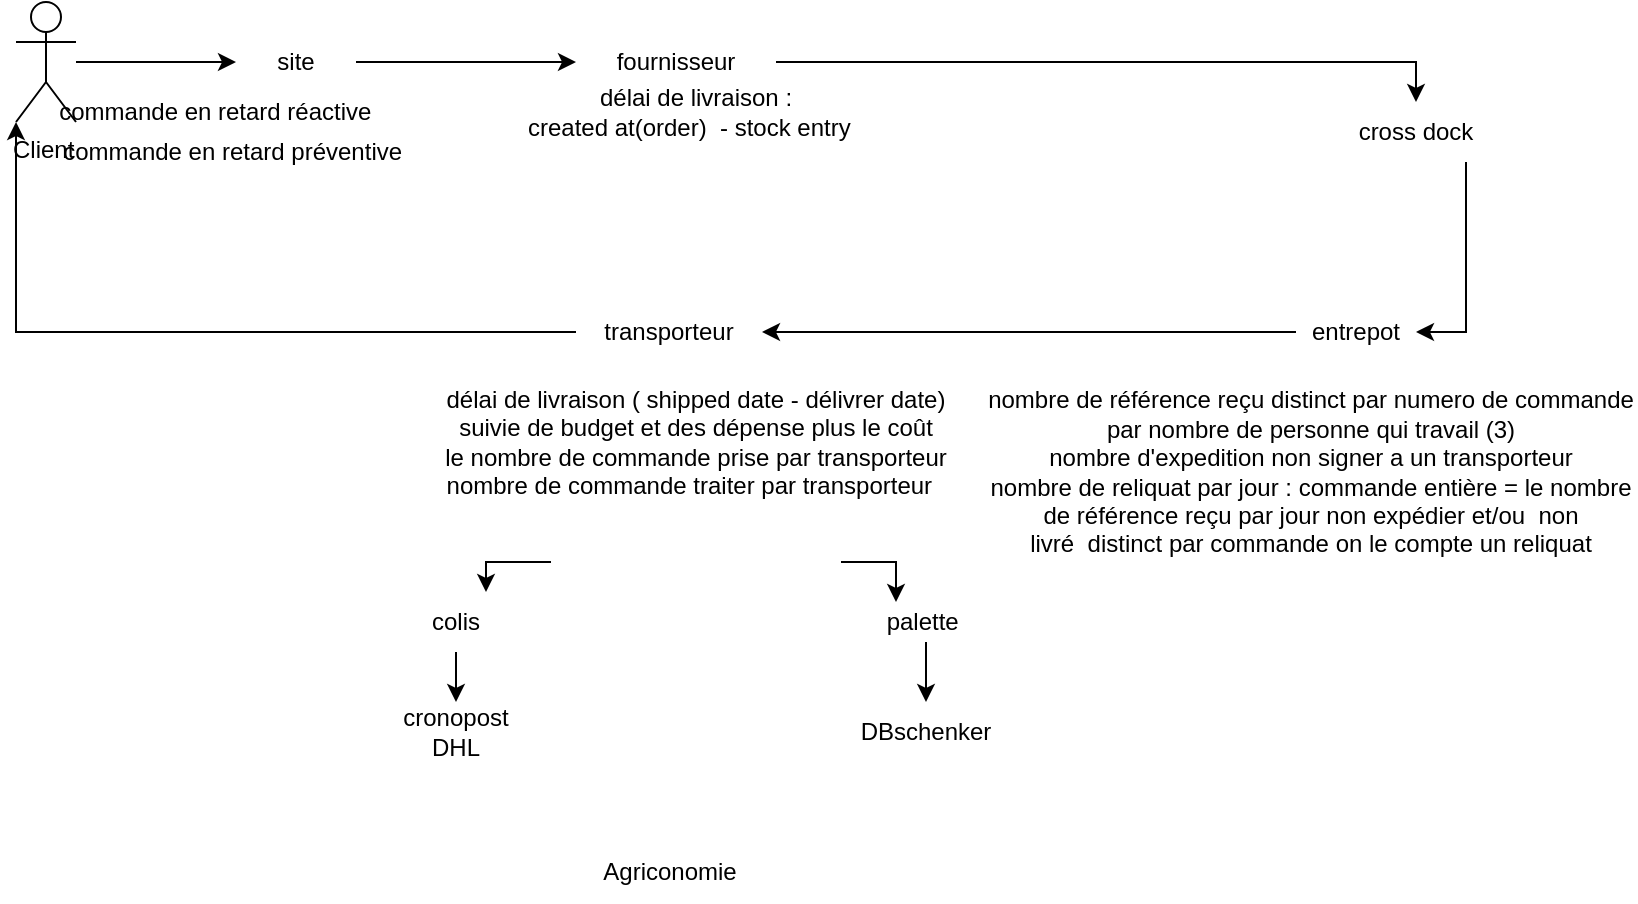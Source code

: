 <mxfile version="18.0.7" type="github">
  <diagram id="_cqOfaZG0E-52G9ckUW8" name="Page-1">
    <mxGraphModel dx="2034" dy="641" grid="1" gridSize="10" guides="1" tooltips="1" connect="1" arrows="1" fold="1" page="1" pageScale="1" pageWidth="827" pageHeight="1169" math="0" shadow="0">
      <root>
        <mxCell id="0" />
        <mxCell id="1" parent="0" />
        <mxCell id="6LwRpb-FkMDnThWZwCQe-3" style="edgeStyle=orthogonalEdgeStyle;rounded=0;orthogonalLoop=1;jettySize=auto;html=1;" edge="1" parent="1" source="6LwRpb-FkMDnThWZwCQe-1" target="6LwRpb-FkMDnThWZwCQe-2">
          <mxGeometry relative="1" as="geometry" />
        </mxCell>
        <mxCell id="6LwRpb-FkMDnThWZwCQe-1" value="Client&amp;nbsp;" style="shape=umlActor;verticalLabelPosition=bottom;verticalAlign=top;html=1;outlineConnect=0;" vertex="1" parent="1">
          <mxGeometry x="-820" width="30" height="60" as="geometry" />
        </mxCell>
        <mxCell id="6LwRpb-FkMDnThWZwCQe-5" style="edgeStyle=orthogonalEdgeStyle;rounded=0;orthogonalLoop=1;jettySize=auto;html=1;" edge="1" parent="1" source="6LwRpb-FkMDnThWZwCQe-2" target="6LwRpb-FkMDnThWZwCQe-4">
          <mxGeometry relative="1" as="geometry" />
        </mxCell>
        <mxCell id="6LwRpb-FkMDnThWZwCQe-2" value="site" style="text;html=1;strokeColor=none;fillColor=none;align=center;verticalAlign=middle;whiteSpace=wrap;rounded=0;" vertex="1" parent="1">
          <mxGeometry x="-710" y="15" width="60" height="30" as="geometry" />
        </mxCell>
        <mxCell id="6LwRpb-FkMDnThWZwCQe-18" style="edgeStyle=orthogonalEdgeStyle;rounded=0;orthogonalLoop=1;jettySize=auto;html=1;entryX=0.5;entryY=0;entryDx=0;entryDy=0;" edge="1" parent="1" source="6LwRpb-FkMDnThWZwCQe-4" target="6LwRpb-FkMDnThWZwCQe-15">
          <mxGeometry relative="1" as="geometry" />
        </mxCell>
        <mxCell id="6LwRpb-FkMDnThWZwCQe-4" value="fournisseur" style="text;html=1;strokeColor=none;fillColor=none;align=center;verticalAlign=middle;whiteSpace=wrap;rounded=0;" vertex="1" parent="1">
          <mxGeometry x="-540" y="12.5" width="100" height="35" as="geometry" />
        </mxCell>
        <mxCell id="6LwRpb-FkMDnThWZwCQe-13" value="commande en retard préventive&amp;nbsp;" style="text;html=1;strokeColor=none;fillColor=none;align=center;verticalAlign=middle;whiteSpace=wrap;rounded=0;" vertex="1" parent="1">
          <mxGeometry x="-820" y="60" width="220" height="30" as="geometry" />
        </mxCell>
        <mxCell id="6LwRpb-FkMDnThWZwCQe-29" style="edgeStyle=orthogonalEdgeStyle;rounded=0;orthogonalLoop=1;jettySize=auto;html=1;exitX=0.75;exitY=1;exitDx=0;exitDy=0;entryX=1;entryY=0.5;entryDx=0;entryDy=0;" edge="1" parent="1" source="6LwRpb-FkMDnThWZwCQe-15" target="6LwRpb-FkMDnThWZwCQe-28">
          <mxGeometry relative="1" as="geometry" />
        </mxCell>
        <mxCell id="6LwRpb-FkMDnThWZwCQe-15" value="cross dock" style="text;html=1;strokeColor=none;fillColor=none;align=center;verticalAlign=middle;whiteSpace=wrap;rounded=0;" vertex="1" parent="1">
          <mxGeometry x="-170" y="50" width="100" height="30" as="geometry" />
        </mxCell>
        <mxCell id="6LwRpb-FkMDnThWZwCQe-11" value="commande en retard réactive &amp;nbsp;" style="text;html=1;strokeColor=none;fillColor=none;align=center;verticalAlign=middle;whiteSpace=wrap;rounded=0;" vertex="1" parent="1">
          <mxGeometry x="-827" y="40" width="220" height="30" as="geometry" />
        </mxCell>
        <mxCell id="6LwRpb-FkMDnThWZwCQe-32" style="edgeStyle=orthogonalEdgeStyle;rounded=0;orthogonalLoop=1;jettySize=auto;html=1;entryX=1;entryY=0.5;entryDx=0;entryDy=0;" edge="1" parent="1" source="6LwRpb-FkMDnThWZwCQe-28" target="6LwRpb-FkMDnThWZwCQe-31">
          <mxGeometry relative="1" as="geometry" />
        </mxCell>
        <mxCell id="6LwRpb-FkMDnThWZwCQe-28" value="entrepot" style="text;html=1;strokeColor=none;fillColor=none;align=center;verticalAlign=middle;whiteSpace=wrap;rounded=0;" vertex="1" parent="1">
          <mxGeometry x="-180" y="150" width="60" height="30" as="geometry" />
        </mxCell>
        <mxCell id="6LwRpb-FkMDnThWZwCQe-30" value="nombre de référence reçu distinct par numero de commande par nombre de personne qui travail (3)&lt;br&gt;nombre d&#39;expedition non signer a un transporteur&lt;br&gt;nombre de reliquat par jour : commande entière = le nombre de référence reçu par jour non expédier et/ou &amp;nbsp;non livré&amp;nbsp;&amp;nbsp;distinct par commande on le compte un reliquat" style="text;html=1;strokeColor=none;fillColor=none;align=center;verticalAlign=middle;whiteSpace=wrap;rounded=0;" vertex="1" parent="1">
          <mxGeometry x="-335" y="140" width="325" height="190" as="geometry" />
        </mxCell>
        <mxCell id="6LwRpb-FkMDnThWZwCQe-33" style="edgeStyle=orthogonalEdgeStyle;rounded=0;orthogonalLoop=1;jettySize=auto;html=1;exitX=0;exitY=0.5;exitDx=0;exitDy=0;entryX=0;entryY=1;entryDx=0;entryDy=0;entryPerimeter=0;" edge="1" parent="1" source="6LwRpb-FkMDnThWZwCQe-31" target="6LwRpb-FkMDnThWZwCQe-1">
          <mxGeometry relative="1" as="geometry" />
        </mxCell>
        <mxCell id="6LwRpb-FkMDnThWZwCQe-31" value="transporteur" style="text;html=1;strokeColor=none;fillColor=none;align=center;verticalAlign=middle;whiteSpace=wrap;rounded=0;" vertex="1" parent="1">
          <mxGeometry x="-540" y="150" width="93" height="30" as="geometry" />
        </mxCell>
        <mxCell id="6LwRpb-FkMDnThWZwCQe-40" style="edgeStyle=orthogonalEdgeStyle;rounded=0;orthogonalLoop=1;jettySize=auto;html=1;exitX=0.25;exitY=1;exitDx=0;exitDy=0;entryX=0.75;entryY=0;entryDx=0;entryDy=0;" edge="1" parent="1" source="6LwRpb-FkMDnThWZwCQe-34" target="6LwRpb-FkMDnThWZwCQe-38">
          <mxGeometry relative="1" as="geometry" />
        </mxCell>
        <mxCell id="6LwRpb-FkMDnThWZwCQe-41" style="edgeStyle=orthogonalEdgeStyle;rounded=0;orthogonalLoop=1;jettySize=auto;html=1;exitX=0.75;exitY=1;exitDx=0;exitDy=0;entryX=0.25;entryY=0;entryDx=0;entryDy=0;" edge="1" parent="1" source="6LwRpb-FkMDnThWZwCQe-34" target="6LwRpb-FkMDnThWZwCQe-39">
          <mxGeometry relative="1" as="geometry" />
        </mxCell>
        <mxCell id="6LwRpb-FkMDnThWZwCQe-34" value="délai de livraison ( shipped date - délivrer date)&lt;br&gt;suivie de budget et des dépense plus le coût&lt;br&gt;le nombre de commande prise par transporteur &lt;br&gt;nombre de commande traiter par transporteur &amp;nbsp;" style="text;html=1;strokeColor=none;fillColor=none;align=center;verticalAlign=middle;whiteSpace=wrap;rounded=0;" vertex="1" parent="1">
          <mxGeometry x="-625" y="160" width="290" height="120" as="geometry" />
        </mxCell>
        <mxCell id="6LwRpb-FkMDnThWZwCQe-36" value="délai de livraison : &lt;br&gt;created at(order) &amp;nbsp;- stock entry &amp;nbsp;" style="text;html=1;strokeColor=none;fillColor=none;align=center;verticalAlign=middle;whiteSpace=wrap;rounded=0;" vertex="1" parent="1">
          <mxGeometry x="-590" y="40" width="220" height="30" as="geometry" />
        </mxCell>
        <mxCell id="6LwRpb-FkMDnThWZwCQe-37" value="Agriconomie" style="text;html=1;strokeColor=none;fillColor=none;align=center;verticalAlign=middle;whiteSpace=wrap;rounded=0;" vertex="1" parent="1">
          <mxGeometry x="-523.5" y="420" width="60" height="30" as="geometry" />
        </mxCell>
        <mxCell id="6LwRpb-FkMDnThWZwCQe-44" style="edgeStyle=orthogonalEdgeStyle;rounded=0;orthogonalLoop=1;jettySize=auto;html=1;exitX=0.5;exitY=1;exitDx=0;exitDy=0;entryX=0.5;entryY=0;entryDx=0;entryDy=0;" edge="1" parent="1" source="6LwRpb-FkMDnThWZwCQe-38" target="6LwRpb-FkMDnThWZwCQe-43">
          <mxGeometry relative="1" as="geometry" />
        </mxCell>
        <mxCell id="6LwRpb-FkMDnThWZwCQe-38" value="colis" style="text;html=1;strokeColor=none;fillColor=none;align=center;verticalAlign=middle;whiteSpace=wrap;rounded=0;" vertex="1" parent="1">
          <mxGeometry x="-630" y="295" width="60" height="30" as="geometry" />
        </mxCell>
        <mxCell id="6LwRpb-FkMDnThWZwCQe-45" style="edgeStyle=orthogonalEdgeStyle;rounded=0;orthogonalLoop=1;jettySize=auto;html=1;exitX=0.5;exitY=1;exitDx=0;exitDy=0;" edge="1" parent="1" source="6LwRpb-FkMDnThWZwCQe-39" target="6LwRpb-FkMDnThWZwCQe-42">
          <mxGeometry relative="1" as="geometry" />
        </mxCell>
        <mxCell id="6LwRpb-FkMDnThWZwCQe-39" value="palette&amp;nbsp;" style="text;html=1;strokeColor=none;fillColor=none;align=center;verticalAlign=middle;whiteSpace=wrap;rounded=0;" vertex="1" parent="1">
          <mxGeometry x="-395" y="300" width="60" height="20" as="geometry" />
        </mxCell>
        <mxCell id="6LwRpb-FkMDnThWZwCQe-42" value="DBschenker" style="text;html=1;strokeColor=none;fillColor=none;align=center;verticalAlign=middle;whiteSpace=wrap;rounded=0;" vertex="1" parent="1">
          <mxGeometry x="-415" y="350" width="100" height="30" as="geometry" />
        </mxCell>
        <mxCell id="6LwRpb-FkMDnThWZwCQe-43" value="cronopost&lt;br&gt;DHL" style="text;html=1;strokeColor=none;fillColor=none;align=center;verticalAlign=middle;whiteSpace=wrap;rounded=0;" vertex="1" parent="1">
          <mxGeometry x="-650" y="350" width="100" height="30" as="geometry" />
        </mxCell>
      </root>
    </mxGraphModel>
  </diagram>
</mxfile>
